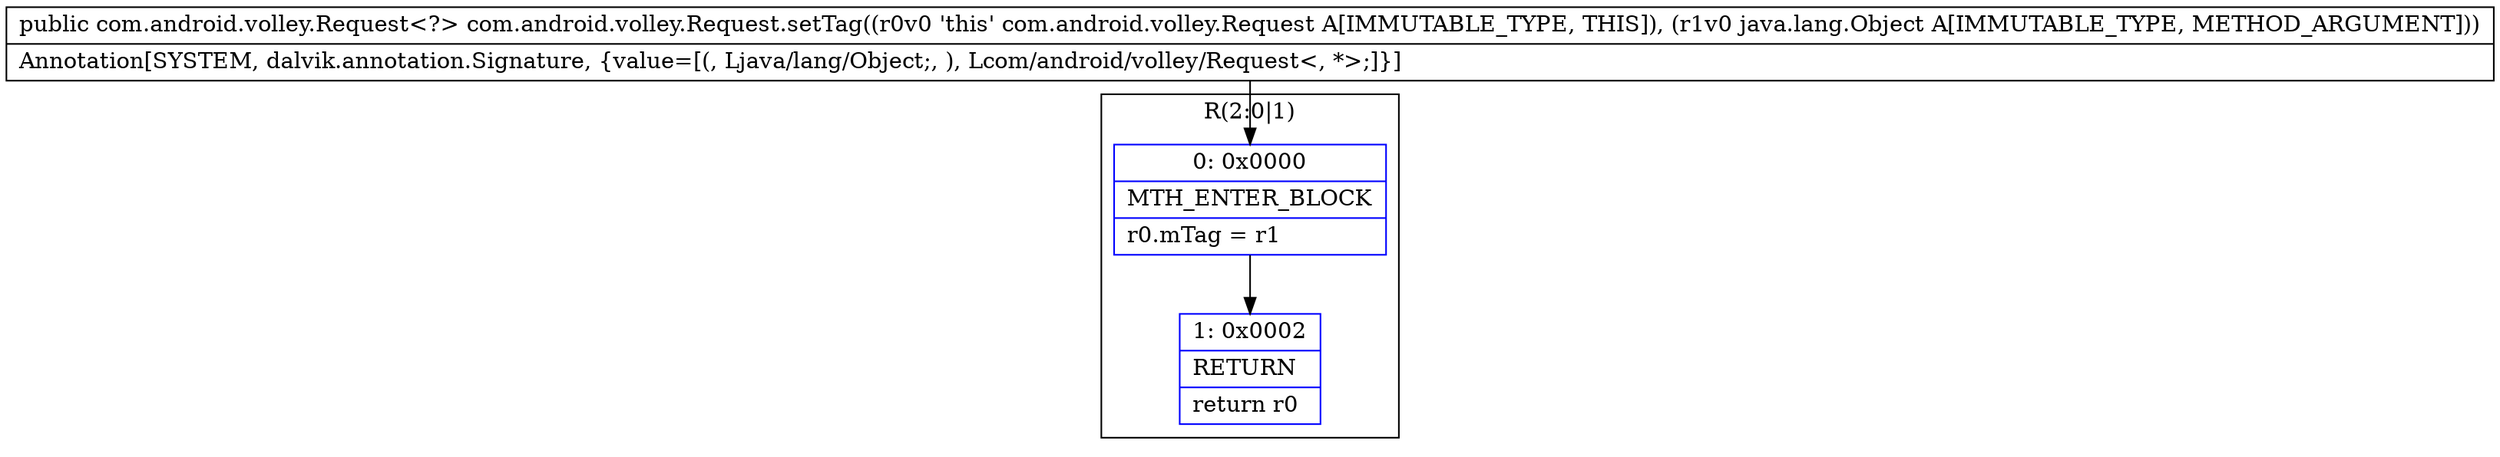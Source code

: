 digraph "CFG forcom.android.volley.Request.setTag(Ljava\/lang\/Object;)Lcom\/android\/volley\/Request;" {
subgraph cluster_Region_2052337666 {
label = "R(2:0|1)";
node [shape=record,color=blue];
Node_0 [shape=record,label="{0\:\ 0x0000|MTH_ENTER_BLOCK\l|r0.mTag = r1\l}"];
Node_1 [shape=record,label="{1\:\ 0x0002|RETURN\l|return r0\l}"];
}
MethodNode[shape=record,label="{public com.android.volley.Request\<?\> com.android.volley.Request.setTag((r0v0 'this' com.android.volley.Request A[IMMUTABLE_TYPE, THIS]), (r1v0 java.lang.Object A[IMMUTABLE_TYPE, METHOD_ARGUMENT]))  | Annotation[SYSTEM, dalvik.annotation.Signature, \{value=[(, Ljava\/lang\/Object;, ), Lcom\/android\/volley\/Request\<, *\>;]\}]\l}"];
MethodNode -> Node_0;
Node_0 -> Node_1;
}


